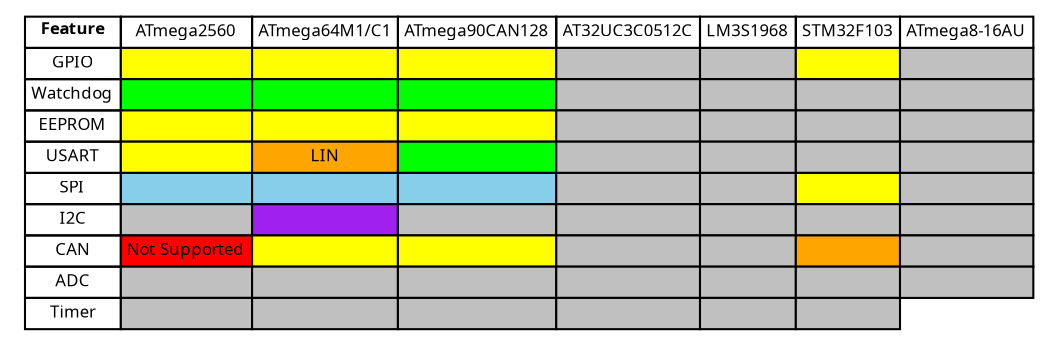 digraph structs {
node [shape=plaintext]
struct1 [label=<
<FONT POINT-SIZE="8" FACE="sans-serif">
<TABLE BORDER="0" CELLBORDER="1" CELLSPACING="0" CELLPADDING="2">

<tr><td><b>Feature</b></td>
	<td>ATmega2560</td>
	<td>ATmega64M1/C1</td>
	<td>ATmega90CAN128</td>
	<td>AT32UC3C0512C</td>
	<td>LM3S1968</td>
	<td>STM32F103</td>
	<td>ATmega8-16AU</td>
</tr>

<tr><td>GPIO</td>
	<td bgcolor="yellow"></td>
	<td bgcolor="yellow"></td>
	<td bgcolor="yellow"></td>
	<td bgcolor="gray"></td>
	<td bgcolor="gray"></td>
	<td bgcolor="yellow"></td>
	<td bgcolor="gray"></td>
</tr>

<tr><td>Watchdog</td>
	<td bgcolor="green"></td>
	<td bgcolor="green"></td>
	<td bgcolor="green"></td>
	<td bgcolor="gray"></td>
	<td bgcolor="gray"></td>
	<td bgcolor="gray"></td>
	<td bgcolor="gray"></td>
</tr>

<tr><td>EEPROM</td>
	<td bgcolor="yellow"></td>
	<td bgcolor="yellow"></td>
	<td bgcolor="yellow"></td>
	<td bgcolor="gray"></td>
	<td bgcolor="gray"></td>
	<td bgcolor="gray"></td>
	<td bgcolor="gray"></td>
</tr>

<tr><td>USART</td>
	<td bgcolor="yellow"></td>
	<td bgcolor="orange">LIN</td>
	<td bgcolor="green"></td>
	<td bgcolor="gray"></td>
	<td bgcolor="gray"></td>
	<td bgcolor="gray"></td>
	<td bgcolor="gray"></td>
</tr>

<tr><td>SPI</td>
	<td bgcolor="skyblue"></td>
	<td bgcolor="skyblue"></td>
	<td bgcolor="skyblue"></td>
	<td bgcolor="gray"></td>
	<td bgcolor="gray"></td>
	<td bgcolor="yellow"></td>
	<td bgcolor="gray"></td>
</tr>

<tr><td>I2C</td>
	<td bgcolor="gray"></td>
	<td bgcolor="purple"></td>
	<td bgcolor="gray"></td>
	<td bgcolor="gray"></td>
	<td bgcolor="gray"></td>
	<td bgcolor="gray"></td>
	<td bgcolor="gray"></td>
</tr>

<tr><td>CAN</td>
	<td bgcolor="red">Not Supported</td>
	<td bgcolor="yellow"></td>
	<td bgcolor="yellow"></td>
	<td bgcolor="gray"></td>
	<td bgcolor="gray"></td>
	<td bgcolor="orange"></td>
	<td bgcolor="gray"></td>
</tr>

<tr><td>ADC</td>
	<td bgcolor="gray"></td>
	<td bgcolor="gray"></td>
	<td bgcolor="gray"></td>
	<td bgcolor="gray"></td>
	<td bgcolor="gray"></td>
	<td bgcolor="gray"></td>
	<td bgcolor="gray"></td>
</tr>

<tr><td>Timer</td>
	<td bgcolor="gray"></td>
	<td bgcolor="gray"></td>
	<td bgcolor="gray"></td>
	<td bgcolor="gray"></td>
	<td bgcolor="gray"></td>
	<td bgcolor="gray"></td>
</tr>

</TABLE></FONT>
>];
}